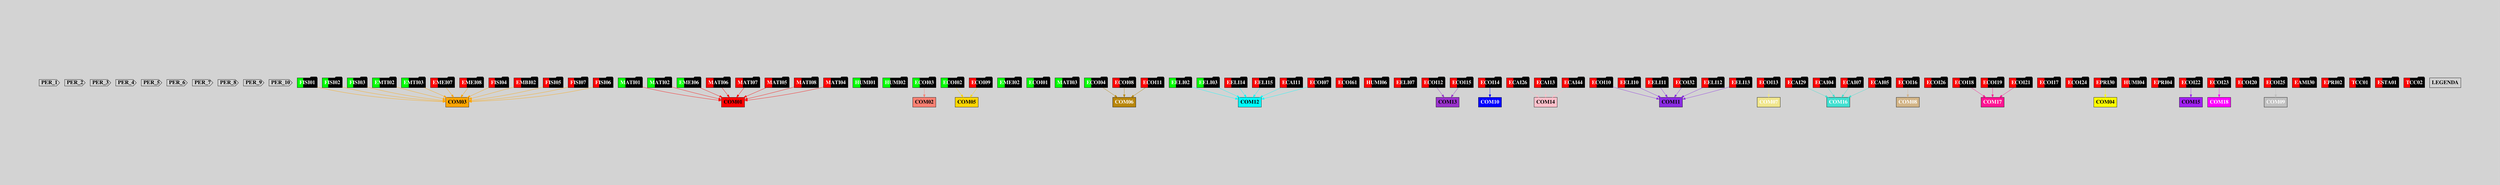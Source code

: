 digraph {
graph [pad="2,4" bgcolor=lightgray]
node [style=filled shape=cds fontsize=20.0 fontname="times bold"]
PER_1 [fillcolor="#d3d3d3" fontcolor="black" pos="0,18!"]
PER_2 [fillcolor="#d3d3d3" fontcolor="black" pos="2,18!"]
PER_3 [fillcolor="#d3d3d3" fontcolor="black" pos="4,18!"]
PER_4 [fillcolor="#d3d3d3" fontcolor="black" pos="6,18!"]
PER_5 [fillcolor="#d3d3d3" fontcolor="black" pos="8,18!"]
PER_6 [fillcolor="#d3d3d3" fontcolor="black" pos="10,18!"]
PER_7 [fillcolor="#d3d3d3" fontcolor="black" pos="12,18!"]
PER_8 [fillcolor="#d3d3d3" fontcolor="black" pos="14,18!"]
PER_9 [fillcolor="#d3d3d3" fontcolor="black" pos="16,18!"]
PER_10 [fillcolor="#d3d3d3" fontcolor="black" pos="18,18!"]
node [style=filled shape=folder fontsize=20.0 fontname="times bold"]
FISI01 [fillcolor="green;0.3:white "fontcolor="white"pos="0,0!"]
MATI01 [fillcolor="green;0.3:white "fontcolor="white"pos="0,2!"]
MATI02 [fillcolor="green;0.3:white "fontcolor="white"pos="0,4!"]
HUMI01 [fillcolor="green;0.3:white "fontcolor="white"pos="0,6!"]
HUMI02 [fillcolor="green;0.3:white "fontcolor="white"pos="0,8!"]
ECOI03 [fillcolor="green;0.3:white "fontcolor="white"pos="0,10!"]
ECOI02 [fillcolor="green;0.3:white "fontcolor="white"pos="0,12!"]
EMEI02 [fillcolor="green;0.3:white "fontcolor="white"pos="0,14!"]
ECOI01 [fillcolor="green;0.3:white "fontcolor="white"pos="0,16!"]
FISI02 [fillcolor="green;0.3:white "fontcolor="white"pos="2,0!"]
FISI03 [fillcolor="green;0.3:white "fontcolor="white"pos="2,2!"]
EMEI06 [fillcolor="green;0.3:white "fontcolor="white"pos="2,4!"]
MATI03 [fillcolor="green;0.3:white "fontcolor="white"pos="2,6!"]
ECOI04 [fillcolor="green;0.3:white "fontcolor="white"pos="2,8!"]
EMTI02 [fillcolor="green;0.3:white "fontcolor="white"pos="2,10!"]
EMTI03 [fillcolor="green;0.3:white "fontcolor="white"pos="2,12!"]
EELI02 [fillcolor="green;0.3:white "fontcolor="white"pos="2,14!"]
EELI03 [fillcolor="green;0.3:white "fontcolor="white"pos="2,16!"]
MATI06 [fillcolor="red;0.3:white "fontcolor="white"pos="4,0!"]
MATI07 [fillcolor="red;0.3:white "fontcolor="white"pos="4,2!"]
ECOI61 [fillcolor="red;0.3:white "fontcolor="white"pos="4,4!"]
HUMI06 [fillcolor="red;0.3:white "fontcolor="white"pos="4,6!"]
ECOI08 [fillcolor="red;0.3:white "fontcolor="white"pos="4,8!"]
EMEI07 [fillcolor="red;0.3:white "fontcolor="white"pos="4,10!"]
EMEI08 [fillcolor="red;0.3:white "fontcolor="white"pos="4,12!"]
FISI04 [fillcolor="red;0.3:white "fontcolor="white"pos="4,14!"]
EMBI02 [fillcolor="red;0.3:white "fontcolor="white"pos="4,16!"]
MATI05 [fillcolor="red;0.3:white "fontcolor="white"pos="6,0!"]
MATI08 [fillcolor="red;0.3:white "fontcolor="white"pos="6,2!"]
MATI04 [fillcolor="red;0.3:white "fontcolor="white"pos="6,4!"]
ECOI09 [fillcolor="red;0.3:white "fontcolor="white"pos="6,6!"]
FISI05 [fillcolor="red;0.3:white "fontcolor="white"pos="6,8!"]
FISI07 [fillcolor="red;0.3:white "fontcolor="white"pos="6,10!"]
EELI07 [fillcolor="red;0.3:white "fontcolor="white"pos="6,12!"]
ECOI11 [fillcolor="red;0.3:white "fontcolor="white"pos="8,0!"]
ECOI12 [fillcolor="red;0.3:white "fontcolor="white"pos="8,2!"]
ECOI14 [fillcolor="red;0.3:white "fontcolor="white"pos="8,4!"]
ECAI26 [fillcolor="red;0.3:white "fontcolor="white"pos="8,6!"]
ECOI10 [fillcolor="red;0.3:white "fontcolor="white"pos="8,8!"]
EELI10 [fillcolor="red;0.3:white "fontcolor="white"pos="8,10!"]
EELI11 [fillcolor="red;0.3:white "fontcolor="white"pos="8,12!"]
FISI06 [fillcolor="red;0.3:white "fontcolor="white"pos="8,14!"]
ECOI32 [fillcolor="red;0.3:white "fontcolor="white"pos="10,0!"]
ECOI13 [fillcolor="red;0.3:white "fontcolor="white"pos="10,2!"]
EELI14 [fillcolor="red;0.3:white "fontcolor="white"pos="10,4!"]
EELI15 [fillcolor="red;0.3:white "fontcolor="white"pos="10,6!"]
ECOI15 [fillcolor="red;0.3:white "fontcolor="white"pos="10,8!"]
ECAI29 [fillcolor="red;0.3:white "fontcolor="white"pos="10,10!"]
EELI12 [fillcolor="red;0.3:white "fontcolor="white"pos="10,12!"]
ECOI16 [fillcolor="red;0.3:white "fontcolor="white"pos="10,14!"]
EELI13 [fillcolor="red;0.3:white "fontcolor="white"pos="10,16!"]
ECOI26 [fillcolor="red;0.3:white "fontcolor="white"pos="12,0!"]
ECAI11 [fillcolor="red;0.3:white "fontcolor="white"pos="12,2!"]
ECAI04 [fillcolor="red;0.3:white "fontcolor="white"pos="12,4!"]
ECAI13 [fillcolor="red;0.3:white "fontcolor="white"pos="12,6!"]
ECAI44 [fillcolor="red;0.3:white "fontcolor="white"pos="12,8!"]
ECOI18 [fillcolor="red;0.3:white "fontcolor="white"pos="12,10!"]
ECOI19 [fillcolor="red;0.3:white "fontcolor="white"pos="12,12!"]
ECOI17 [fillcolor="red;0.3:white "fontcolor="white"pos="12,14!"]
ECOI24 [fillcolor="red;0.3:white "fontcolor="white"pos="14,0!"]
EPRI30 [fillcolor="red;0.3:white "fontcolor="white"pos="14,2!"]
ECOI07 [fillcolor="red;0.3:white "fontcolor="white"pos="14,4!"]
ECAI07 [fillcolor="red;0.3:white "fontcolor="white"pos="14,6!"]
ECAI05 [fillcolor="red;0.3:white "fontcolor="white"pos="14,8!"]
ECOI21 [fillcolor="red;0.3:white "fontcolor="white"pos="14,10!"]
HUMI04 [fillcolor="red;0.3:white "fontcolor="white"pos="16,0!"]
EPRI04 [fillcolor="red;0.3:white "fontcolor="white"pos="16,2!"]
ECOI22 [fillcolor="red;0.3:white "fontcolor="white"pos="16,4!"]
ECOI23 [fillcolor="red;0.3:white "fontcolor="white"pos="16,6!"]
ECOI20 [fillcolor="red;0.3:white "fontcolor="white"pos="16,8!"]
ECOI25 [fillcolor="red;0.3:white "fontcolor="white"pos="16,10!"]
EAMI30 [fillcolor="red;0.3:white "fontcolor="white"pos="16,12!"]
EPRI02 [fillcolor="red;0.3:white "fontcolor="white"pos="16,14!"]
TCC01 [fillcolor="red;0.3:white "fontcolor="white"pos="16,16!"]
ESTA01 [fillcolor="red;0.3:white "fontcolor="white"pos="18,0!"]
TCC02 [fillcolor="red;0.3:white "fontcolor="white"pos="18,2!"]
node [style=filled shape=box fontsize=20.0 fontname="times bold"]
COM01 [fillcolor="#ff0000" fontcolor="Black" pos="22,0!"]
COM02 [fillcolor="#fa8072" fontcolor="Black" pos="22,2!"]
COM03 [fillcolor="#ffa500" fontcolor="Black" pos="22,4!"]
COM04 [fillcolor="#ffff00" fontcolor="Black" pos="22,6!"]
COM05 [fillcolor="#ffd700" fontcolor="Black" pos="22,8!"]
COM06 [fillcolor="#b8860b" fontcolor="White" pos="22,10!"]
COM07 [fillcolor="#f0e68c" fontcolor="White" pos="22,12!"]
COM08 [fillcolor="#d2b486" fontcolor="White" pos="22,14!"]
COM09 [fillcolor="#c0c0c0" fontcolor="White" pos="22,16!"]
COM10 [fillcolor="#0000ff" fontcolor="White" pos="24,0!"]
COM11 [fillcolor="#8a2be2" fontcolor="Black" pos="24,2!"]
COM12 [fillcolor="#00ffff" fontcolor="Black" pos="24,4!"]
COM13 [fillcolor="#9932cc" fontcolor="Black" pos="24,6!"]
COM14 [fillcolor="#ffc0cb" fontcolor="Black" pos="24,8!"]
COM15 [fillcolor="#a020f0" fontcolor="Black" pos="24,10!"]
COM16 [fillcolor="#40e0d0" fontcolor="White" pos="24,12!"]
COM17 [fillcolor="#ff1493" fontcolor="White" pos="24,14!"]
COM18 [fillcolor="#ff00ff" fontcolor="White" pos="24,16!"]
node [style=filled shape=box fontsize=20.0 fontname="times bold"]
LEGENDA [fillcolor="#d3d3d3" fontcolor="black" pos="22,18!"]
 edge [style="", weight=10,color=orange, len=.4]
FISI01 -> COM03
 edge [style="", weight=10,color=Red, len=.4]
MATI01 -> COM01
 edge [style="", weight=10,color=Red, len=.4]
MATI02 -> COM01
 edge [style="", weight=10,color=Salmon, len=.4]
ECOI03 -> COM02
 edge [style="", weight=10,color=gold, len=.4]
ECOI02 -> COM05
 edge [style="", weight=10,color=orange, len=.4]
FISI02 -> COM03
 edge [style="", weight=10,color=orange, len=.4]
FISI03 -> COM03
 edge [style="", weight=10,color=Red, len=.4]
EMEI06 -> COM01
 edge [style="", weight=10,color=darkgoldenrod, len=.4]
ECOI04 -> COM06
 edge [style="", weight=10,color=orange, len=.4]
EMTI02 -> COM03
 edge [style="", weight=10,color=orange, len=.4]
EMTI03 -> COM03
 edge [style="", weight=10,color=cyan, len=.4]
EELI02 -> COM12
 edge [style="", weight=10,color=cyan, len=.4]
EELI03 -> COM12
 edge [style="", weight=10,color=Red, len=.4]
MATI06 -> COM01
 edge [style="", weight=10,color=Red, len=.4]
MATI07 -> COM01
 edge [style="", weight=10,color=darkgoldenrod, len=.4]
ECOI08 -> COM06
 edge [style="", weight=10,color=orange, len=.4]
EMEI07 -> COM03
 edge [style="", weight=10,color=orange, len=.4]
EMEI08 -> COM03
 edge [style="", weight=10,color=orange, len=.4]
FISI04 -> COM03
 edge [style="", weight=10,color=orange, len=.4]
EMBI02 -> COM03
 edge [style="", weight=10,color=Red, len=.4]
MATI05 -> COM01
 edge [style="", weight=10,color=Red, len=.4]
MATI08 -> COM01
 edge [style="", weight=10,color=Red, len=.4]
MATI04 -> COM01
 edge [style="", weight=10,color=gold, len=.4]
ECOI09 -> COM05
 edge [style="", weight=10,color=orange, len=.4]
FISI05 -> COM03
 edge [style="", weight=10,color=orange, len=.4]
FISI07 -> COM03
 edge [style="", weight=10,color=darkgoldenrod, len=.4]
ECOI11 -> COM06
 edge [style="", weight=10,color=darkorchid, len=.4]
ECOI12 -> COM13
 edge [style="", weight=10,color=blue, len=.4]
ECOI14 -> COM10
 edge [style="", weight=10,color=pink, len=.4]
ECAI26 -> COM14
 edge [style="", weight=10,color=blueviolet, len=.4]
ECOI10 -> COM11
 edge [style="", weight=10,color=blueviolet, len=.4]
EELI10 -> COM11
 edge [style="", weight=10,color=blueviolet, len=.4]
EELI11 -> COM11
 edge [style="", weight=10,color=orange, len=.4]
FISI06 -> COM03
 edge [style="", weight=10,color=blueviolet, len=.4]
ECOI32 -> COM11
 edge [style="", weight=10,color=khaki, len=.4]
ECOI13 -> COM07
 edge [style="", weight=10,color=cyan, len=.4]
EELI14 -> COM12
 edge [style="", weight=10,color=cyan, len=.4]
EELI15 -> COM12
 edge [style="", weight=10,color=darkorchid, len=.4]
ECOI15 -> COM13
 edge [style="", weight=10,color=turquoise, len=.4]
ECAI29 -> COM16
 edge [style="", weight=10,color=blueviolet, len=.4]
EELI12 -> COM11
 edge [style="", weight=10,color=tan, len=.4]
ECOI16 -> COM08
 edge [style="", weight=10,color=blueviolet, len=.4]
EELI13 -> COM11
 edge [style="", weight=10,color=cyan, len=.4]
ECAI11 -> COM12
 edge [style="", weight=10,color=turquoise, len=.4]
ECAI04 -> COM16
 edge [style="", weight=10,color=pink, len=.4]
ECAI13 -> COM14
 edge [style="", weight=10,color=pink, len=.4]
ECAI44 -> COM14
 edge [style="", weight=10,color=deeppink, len=.4]
ECOI18 -> COM17
 edge [style="", weight=10,color=deeppink, len=.4]
ECOI19 -> COM17
 edge [style="", weight=10,color=yellow, len=.4]
EPRI30 -> COM04
 edge [style="", weight=10,color=cyan, len=.4]
ECOI07 -> COM12
 edge [style="", weight=10,color=turquoise, len=.4]
ECAI07 -> COM16
 edge [style="", weight=10,color=turquoise, len=.4]
ECAI05 -> COM16
 edge [style="", weight=10,color=deeppink, len=.4]
ECOI21 -> COM17
 edge [style="", weight=10,color=purple, len=.4]
ECOI22 -> COM15
 edge [style="", weight=10,color=magenta, len=.4]
ECOI23 -> COM18
 edge [style="", weight=10,color=grey, len=.4]
ECOI25 -> COM09
}
